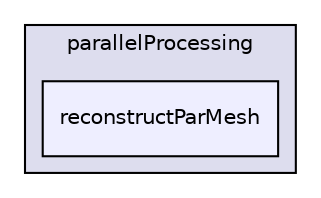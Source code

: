 digraph "applications/utilities/parallelProcessing/reconstructParMesh" {
  bgcolor=transparent;
  compound=true
  node [ fontsize="10", fontname="Helvetica"];
  edge [ labelfontsize="10", labelfontname="Helvetica"];
  subgraph clusterdir_ea396705c8562a6ce4df648befe2c681 {
    graph [ bgcolor="#ddddee", pencolor="black", label="parallelProcessing" fontname="Helvetica", fontsize="10", URL="dir_ea396705c8562a6ce4df648befe2c681.html"]
  dir_0ad9d9167af017c95461cd336bbed747 [shape=box, label="reconstructParMesh", style="filled", fillcolor="#eeeeff", pencolor="black", URL="dir_0ad9d9167af017c95461cd336bbed747.html"];
  }
}
